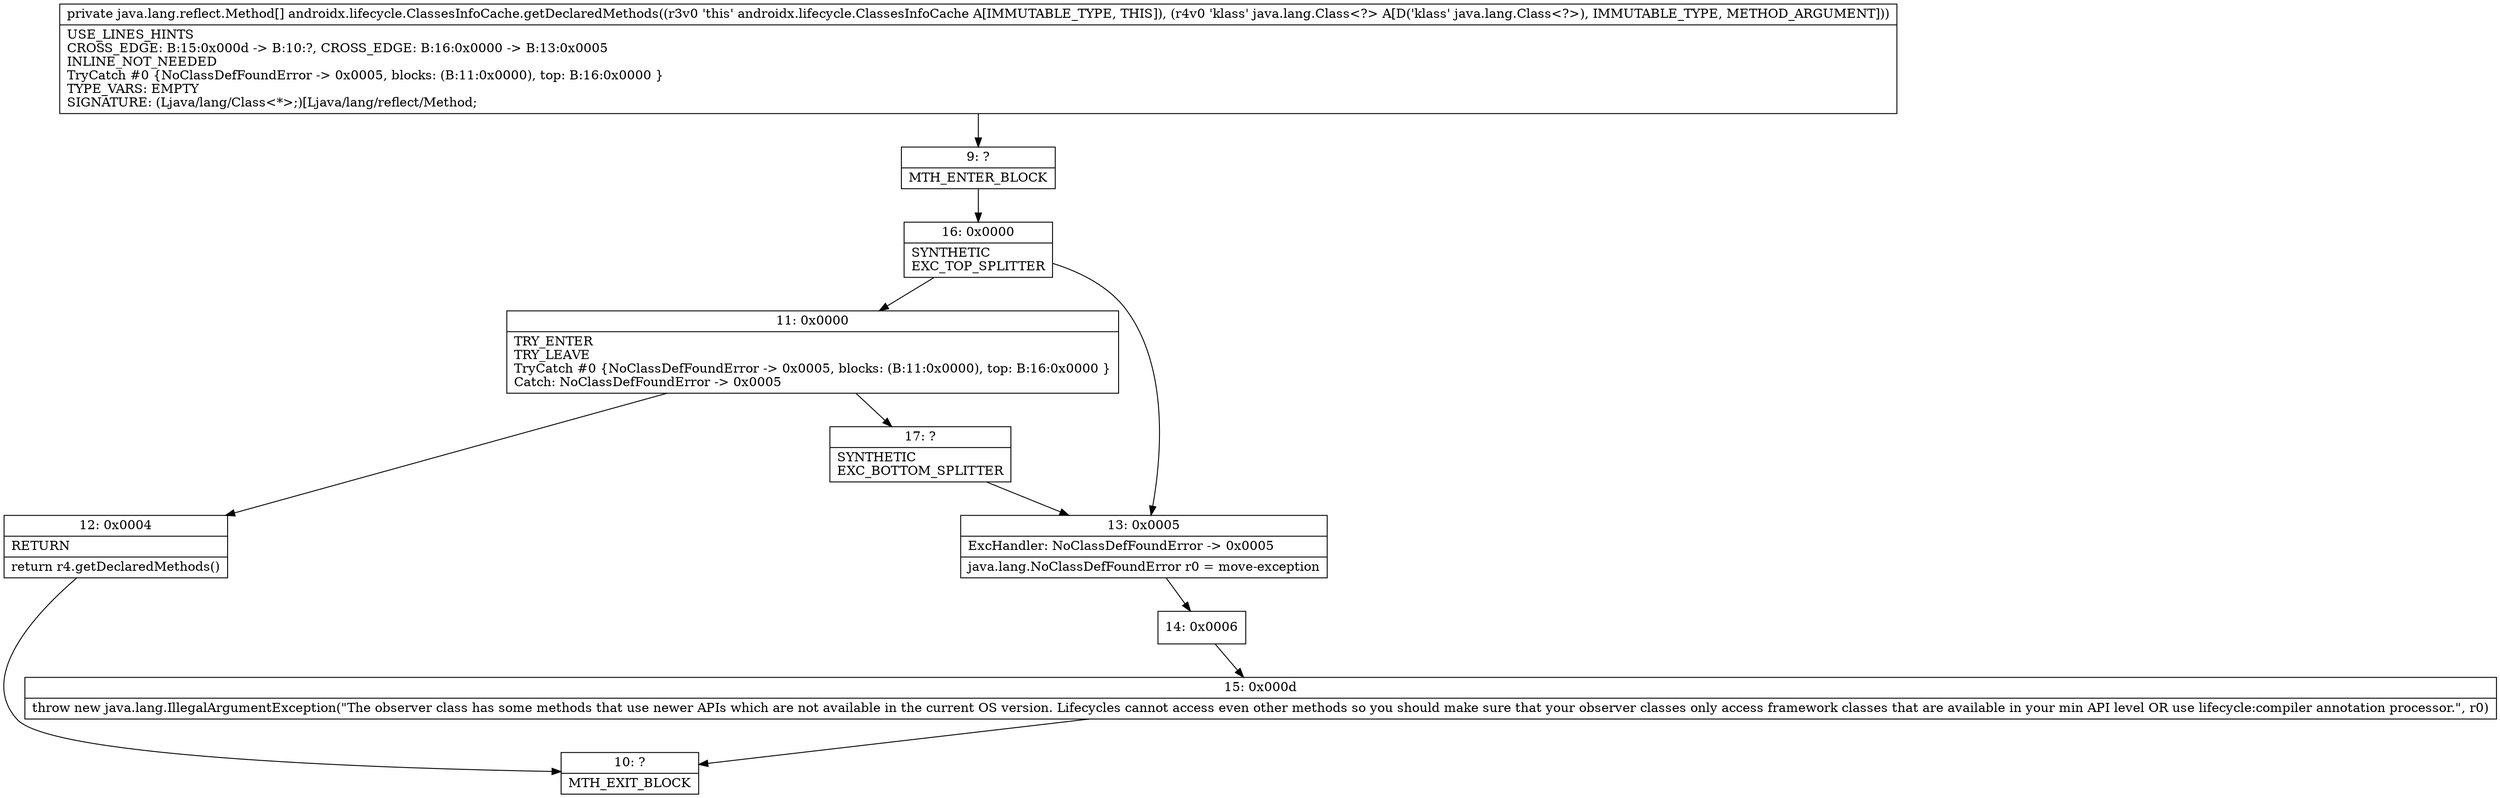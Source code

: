 digraph "CFG forandroidx.lifecycle.ClassesInfoCache.getDeclaredMethods(Ljava\/lang\/Class;)[Ljava\/lang\/reflect\/Method;" {
Node_9 [shape=record,label="{9\:\ ?|MTH_ENTER_BLOCK\l}"];
Node_16 [shape=record,label="{16\:\ 0x0000|SYNTHETIC\lEXC_TOP_SPLITTER\l}"];
Node_11 [shape=record,label="{11\:\ 0x0000|TRY_ENTER\lTRY_LEAVE\lTryCatch #0 \{NoClassDefFoundError \-\> 0x0005, blocks: (B:11:0x0000), top: B:16:0x0000 \}\lCatch: NoClassDefFoundError \-\> 0x0005\l}"];
Node_12 [shape=record,label="{12\:\ 0x0004|RETURN\l|return r4.getDeclaredMethods()\l}"];
Node_10 [shape=record,label="{10\:\ ?|MTH_EXIT_BLOCK\l}"];
Node_17 [shape=record,label="{17\:\ ?|SYNTHETIC\lEXC_BOTTOM_SPLITTER\l}"];
Node_13 [shape=record,label="{13\:\ 0x0005|ExcHandler: NoClassDefFoundError \-\> 0x0005\l|java.lang.NoClassDefFoundError r0 = move\-exception\l}"];
Node_14 [shape=record,label="{14\:\ 0x0006}"];
Node_15 [shape=record,label="{15\:\ 0x000d|throw new java.lang.IllegalArgumentException(\"The observer class has some methods that use newer APIs which are not available in the current OS version. Lifecycles cannot access even other methods so you should make sure that your observer classes only access framework classes that are available in your min API level OR use lifecycle:compiler annotation processor.\", r0)\l}"];
MethodNode[shape=record,label="{private java.lang.reflect.Method[] androidx.lifecycle.ClassesInfoCache.getDeclaredMethods((r3v0 'this' androidx.lifecycle.ClassesInfoCache A[IMMUTABLE_TYPE, THIS]), (r4v0 'klass' java.lang.Class\<?\> A[D('klass' java.lang.Class\<?\>), IMMUTABLE_TYPE, METHOD_ARGUMENT]))  | USE_LINES_HINTS\lCROSS_EDGE: B:15:0x000d \-\> B:10:?, CROSS_EDGE: B:16:0x0000 \-\> B:13:0x0005\lINLINE_NOT_NEEDED\lTryCatch #0 \{NoClassDefFoundError \-\> 0x0005, blocks: (B:11:0x0000), top: B:16:0x0000 \}\lTYPE_VARS: EMPTY\lSIGNATURE: (Ljava\/lang\/Class\<*\>;)[Ljava\/lang\/reflect\/Method;\l}"];
MethodNode -> Node_9;Node_9 -> Node_16;
Node_16 -> Node_11;
Node_16 -> Node_13;
Node_11 -> Node_12;
Node_11 -> Node_17;
Node_12 -> Node_10;
Node_17 -> Node_13;
Node_13 -> Node_14;
Node_14 -> Node_15;
Node_15 -> Node_10;
}

